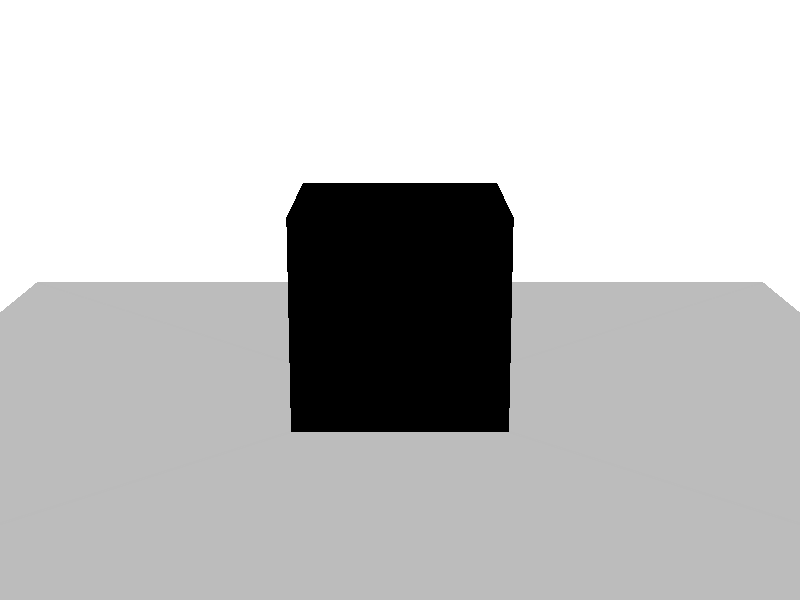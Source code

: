 #include "colors.inc"
background { rgb <1, 1, 1> }
camera {location <-0, -6, 1.5>up <0,1,0> right <-1.33,0,0> angle 35look_at <0, 0, 0> }
mesh2 {
vertex_vectors { 72, 
<-0.5, -0.5, -0.5>, 
<0.5, -0.5, -0.5>, 
<0, 0, -0.5>, 
<0.5, -0.5, -0.5>, 
<0.5, 0.5, -0.5>, 
<0, 0, -0.5>, 
<-0.5, 0.5, -0.5>, 
<0.5, 0.5, -0.5>, 
<0, 0, -0.5>, 
<-0.5, -0.5, -0.5>, 
<-0.5, 0.5, -0.5>, 
<0, 0, -0.5>, 
<-0.5, -0.5, 0.5>, 
<0.5, -0.5, 0.5>, 
<0, 0, 0.5>, 
<0.5, -0.5, 0.5>, 
<0.5, 0.5, 0.5>, 
<0, 0, 0.5>, 
<-0.5, 0.5, 0.5>, 
<0.5, 0.5, 0.5>, 
<0, 0, 0.5>, 
<-0.5, -0.5, 0.5>, 
<-0.5, 0.5, 0.5>, 
<0, 0, 0.5>, 
<-0.5, -0.5, -0.5>, 
<0.5, -0.5, -0.5>, 
<0, -0.5, 0>, 
<0.5, -0.5, -0.5>, 
<0.5, -0.5, 0.5>, 
<0, -0.5, 0>, 
<-0.5, -0.5, 0.5>, 
<0.5, -0.5, 0.5>, 
<0, -0.5, 0>, 
<-0.5, -0.5, -0.5>, 
<-0.5, -0.5, 0.5>, 
<0, -0.5, 0>, 
<-0.5, 0.5, -0.5>, 
<0.5, 0.5, -0.5>, 
<0, 0.5, 0>, 
<-0.5, 0.5, -0.5>, 
<-0.5, 0.5, 0.5>, 
<0, 0.5, 0>, 
<-0.5, 0.5, 0.5>, 
<0.5, 0.5, 0.5>, 
<0, 0.5, 0>, 
<0.5, 0.5, -0.5>, 
<0.5, 0.5, 0.5>, 
<0, 0.5, 0>, 
<-0.5, -0.5, -0.5>, 
<-0.5, 0.5, -0.5>, 
<-0.5, 0, 0>, 
<-0.5, 0.5, -0.5>, 
<-0.5, 0.5, 0.5>, 
<-0.5, 0, 0>, 
<-0.5, -0.5, 0.5>, 
<-0.5, 0.5, 0.5>, 
<-0.5, 0, 0>, 
<-0.5, -0.5, -0.5>, 
<-0.5, -0.5, 0.5>, 
<-0.5, 0, 0>, 
<0.5, -0.5, -0.5>, 
<0.5, 0.5, -0.5>, 
<0.5, 0, 0>, 
<0.5, 0.5, -0.5>, 
<0.5, 0.5, 0.5>, 
<0.5, 0, 0>, 
<0.5, -0.5, 0.5>, 
<0.5, 0.5, 0.5>, 
<0.5, 0, 0>, 
<0.5, -0.5, -0.5>, 
<0.5, -0.5, 0.5>, 
<0.5, 0, 0>
}
normal_vectors { 72, 
<0, 0, -0.5>, 
<0, 0, -0.5>, 
<0, 0, -0.5>, 
<-0, 0, -0.5>, 
<-0, 0, -0.5>, 
<-0, 0, -0.5>, 
<0, -0, -0.5>, 
<0, -0, -0.5>, 
<0, -0, -0.5>, 
<0, -0, -0.5>, 
<0, -0, -0.5>, 
<0, -0, -0.5>, 
<-0, -0, 0.5>, 
<-0, -0, 0.5>, 
<-0, -0, 0.5>, 
<0, -0, 0.5>, 
<0, -0, 0.5>, 
<0, -0, 0.5>, 
<-0, 0, 0.5>, 
<-0, 0, 0.5>, 
<-0, 0, 0.5>, 
<-0, 0, 0.5>, 
<-0, 0, 0.5>, 
<-0, 0, 0.5>, 
<-0, -0.5, 0>, 
<-0, -0.5, 0>, 
<-0, -0.5, 0>, 
<-0, -0.5, 0>, 
<-0, -0.5, 0>, 
<-0, -0.5, 0>, 
<0, -0.5, -0>, 
<0, -0.5, -0>, 
<0, -0.5, -0>, 
<0, -0.5, 0>, 
<0, -0.5, 0>, 
<0, -0.5, 0>, 
<0, 0.5, -0>, 
<0, 0.5, -0>, 
<0, 0.5, -0>, 
<-0, 0.5, -0>, 
<-0, 0.5, -0>, 
<-0, 0.5, -0>, 
<-0, 0.5, 0>, 
<-0, 0.5, 0>, 
<-0, 0.5, 0>, 
<0, 0.5, -0>, 
<0, 0.5, -0>, 
<0, 0.5, -0>, 
<-0.5, 0, 0>, 
<-0.5, 0, 0>, 
<-0.5, 0, 0>, 
<-0.5, -0, 0>, 
<-0.5, -0, 0>, 
<-0.5, -0, 0>, 
<-0.5, 0, -0>, 
<-0.5, 0, -0>, 
<-0.5, 0, -0>, 
<-0.5, 0, -0>, 
<-0.5, 0, -0>, 
<-0.5, 0, -0>, 
<0.5, -0, -0>, 
<0.5, -0, -0>, 
<0.5, -0, -0>, 
<0.5, 0, -0>, 
<0.5, 0, -0>, 
<0.5, 0, -0>, 
<0.5, -0, 0>, 
<0.5, -0, 0>, 
<0.5, -0, 0>, 
<0.5, -0, 0>, 
<0.5, -0, 0>, 
<0.5, -0, 0>
}
texture_list { 72, 
texture{ pigment{ rgb <0, 0, 0>  } }, 
texture{ pigment{ rgb <0, 0, 0>  } }, 
texture{ pigment{ rgb <0, 0, 0>  } }, 
texture{ pigment{ rgb <0, 0, 0>  } }, 
texture{ pigment{ rgb <0, 0, 0>  } }, 
texture{ pigment{ rgb <0, 0, 0>  } }, 
texture{ pigment{ rgb <0, 0, 0>  } }, 
texture{ pigment{ rgb <0, 0, 0>  } }, 
texture{ pigment{ rgb <0, 0, 0>  } }, 
texture{ pigment{ rgb <0, 0, 0>  } }, 
texture{ pigment{ rgb <0, 0, 0>  } }, 
texture{ pigment{ rgb <0, 0, 0>  } }, 
texture{ pigment{ rgb <0, 0, 0>  } }, 
texture{ pigment{ rgb <0, 0, 0>  } }, 
texture{ pigment{ rgb <0, 0, 0>  } }, 
texture{ pigment{ rgb <0, 0, 0>  } }, 
texture{ pigment{ rgb <0, 0, 0>  } }, 
texture{ pigment{ rgb <0, 0, 0>  } }, 
texture{ pigment{ rgb <0, 0, 0>  } }, 
texture{ pigment{ rgb <0, 0, 0>  } }, 
texture{ pigment{ rgb <0, 0, 0>  } }, 
texture{ pigment{ rgb <0, 0, 0>  } }, 
texture{ pigment{ rgb <0, 0, 0>  } }, 
texture{ pigment{ rgb <0, 0, 0>  } }, 
texture{ pigment{ rgb <0, 0, 0>  } }, 
texture{ pigment{ rgb <0, 0, 0>  } }, 
texture{ pigment{ rgb <0, 0, 0>  } }, 
texture{ pigment{ rgb <0, 0, 0>  } }, 
texture{ pigment{ rgb <0, 0, 0>  } }, 
texture{ pigment{ rgb <0, 0, 0>  } }, 
texture{ pigment{ rgb <0, 0, 0>  } }, 
texture{ pigment{ rgb <0, 0, 0>  } }, 
texture{ pigment{ rgb <0, 0, 0>  } }, 
texture{ pigment{ rgb <0, 0, 0>  } }, 
texture{ pigment{ rgb <0, 0, 0>  } }, 
texture{ pigment{ rgb <0, 0, 0>  } }, 
texture{ pigment{ rgb <0, 0, 0>  } }, 
texture{ pigment{ rgb <0, 0, 0>  } }, 
texture{ pigment{ rgb <0, 0, 0>  } }, 
texture{ pigment{ rgb <0, 0, 0>  } }, 
texture{ pigment{ rgb <0, 0, 0>  } }, 
texture{ pigment{ rgb <0, 0, 0>  } }, 
texture{ pigment{ rgb <0, 0, 0>  } }, 
texture{ pigment{ rgb <0, 0, 0>  } }, 
texture{ pigment{ rgb <0, 0, 0>  } }, 
texture{ pigment{ rgb <0, 0, 0>  } }, 
texture{ pigment{ rgb <0, 0, 0>  } }, 
texture{ pigment{ rgb <0, 0, 0>  } }, 
texture{ pigment{ rgb <0, 0, 0>  } }, 
texture{ pigment{ rgb <0, 0, 0>  } }, 
texture{ pigment{ rgb <0, 0, 0>  } }, 
texture{ pigment{ rgb <0, 0, 0>  } }, 
texture{ pigment{ rgb <0, 0, 0>  } }, 
texture{ pigment{ rgb <0, 0, 0>  } }, 
texture{ pigment{ rgb <0, 0, 0>  } }, 
texture{ pigment{ rgb <0, 0, 0>  } }, 
texture{ pigment{ rgb <0, 0, 0>  } }, 
texture{ pigment{ rgb <0, 0, 0>  } }, 
texture{ pigment{ rgb <0, 0, 0>  } }, 
texture{ pigment{ rgb <0, 0, 0>  } }, 
texture{ pigment{ rgb <0, 0, 0>  } }, 
texture{ pigment{ rgb <0, 0, 0>  } }, 
texture{ pigment{ rgb <0, 0, 0>  } }, 
texture{ pigment{ rgb <0, 0, 0>  } }, 
texture{ pigment{ rgb <0, 0, 0>  } }, 
texture{ pigment{ rgb <0, 0, 0>  } }, 
texture{ pigment{ rgb <0, 0, 0>  } }, 
texture{ pigment{ rgb <0, 0, 0>  } }, 
texture{ pigment{ rgb <0, 0, 0>  } }, 
texture{ pigment{ rgb <0, 0, 0>  } }, 
texture{ pigment{ rgb <0, 0, 0>  } }, 
texture{ pigment{ rgb <0, 0, 0>  } }
}
face_indices { 24, 
<0, 1, 2>,0,1,2, 
<3, 4, 5>,3,4,5, 
<6, 7, 8>,6,7,8, 
<9, 10, 11>,9,10,11, 
<12, 13, 14>,12,13,14, 
<15, 16, 17>,15,16,17, 
<18, 19, 20>,18,19,20, 
<21, 22, 23>,21,22,23, 
<24, 25, 26>,24,25,26, 
<27, 28, 29>,27,28,29, 
<30, 31, 32>,30,31,32, 
<33, 34, 35>,33,34,35, 
<36, 37, 38>,36,37,38, 
<39, 40, 41>,39,40,41, 
<42, 43, 44>,42,43,44, 
<45, 46, 47>,45,46,47, 
<48, 49, 50>,48,49,50, 
<51, 52, 53>,51,52,53, 
<54, 55, 56>,54,55,56, 
<57, 58, 59>,57,58,59, 
<60, 61, 62>,60,61,62, 
<63, 64, 65>,63,64,65, 
<66, 67, 68>,66,67,68, 
<69, 70, 71>,69,70,71, 
}
}
mesh2 {
vertex_vectors { 12, 
<-2.5, 2.5, -0.5>, 
<-2.5, -2.5, -0.5>, 
<0, 0, -0.5>, 
<-2.5, -2.5, -0.5>, 
<2.5, -2.5, -0.5>, 
<0, 0, -0.5>, 
<2.5, 2.5, -0.5>, 
<2.5, -2.5, -0.5>, 
<0, 0, -0.5>, 
<-2.5, 2.5, -0.5>, 
<2.5, 2.5, -0.5>, 
<0, 0, -0.5>
}
normal_vectors { 12, 
<0, 0, 1>, 
<0, 0, 1>, 
<0, 0, 1>, 
<0, 0, 1>, 
<0, 0, 1>, 
<0, 0, 1>, 
<0, 0, 1>, 
<0, 0, 1>, 
<0, 0, 1>, 
<0, 0, 1>, 
<0, 0, 1>, 
<0, 0, 1>
}
texture_list { 12, 
texture{ pigment{ rgb <0.5, 0.5, 0.5>  } }, 
texture{ pigment{ rgb <0.5, 0.5, 0.5>  } }, 
texture{ pigment{ rgb <0.5, 0.5, 0.5>  } }, 
texture{ pigment{ rgb <0.5, 0.5, 0.5>  } }, 
texture{ pigment{ rgb <0.5, 0.5, 0.5>  } }, 
texture{ pigment{ rgb <0.5, 0.5, 0.5>  } }, 
texture{ pigment{ rgb <0.5, 0.5, 0.5>  } }, 
texture{ pigment{ rgb <0.5, 0.5, 0.5>  } }, 
texture{ pigment{ rgb <0.5, 0.5, 0.5>  } }, 
texture{ pigment{ rgb <0.5, 0.5, 0.5>  } }, 
texture{ pigment{ rgb <0.5, 0.5, 0.5>  } }, 
texture{ pigment{ rgb <0.5, 0.5, 0.5>  } }
}
face_indices { 4, 
<0, 1, 2>,0,1,2, 
<3, 4, 5>,3,4,5, 
<6, 7, 8>,6,7,8, 
<9, 10, 11>,9,10,11, 
}
}
light_source {<10, 10, 10> color White}
light_source {<-10, -10, 10> color White}
